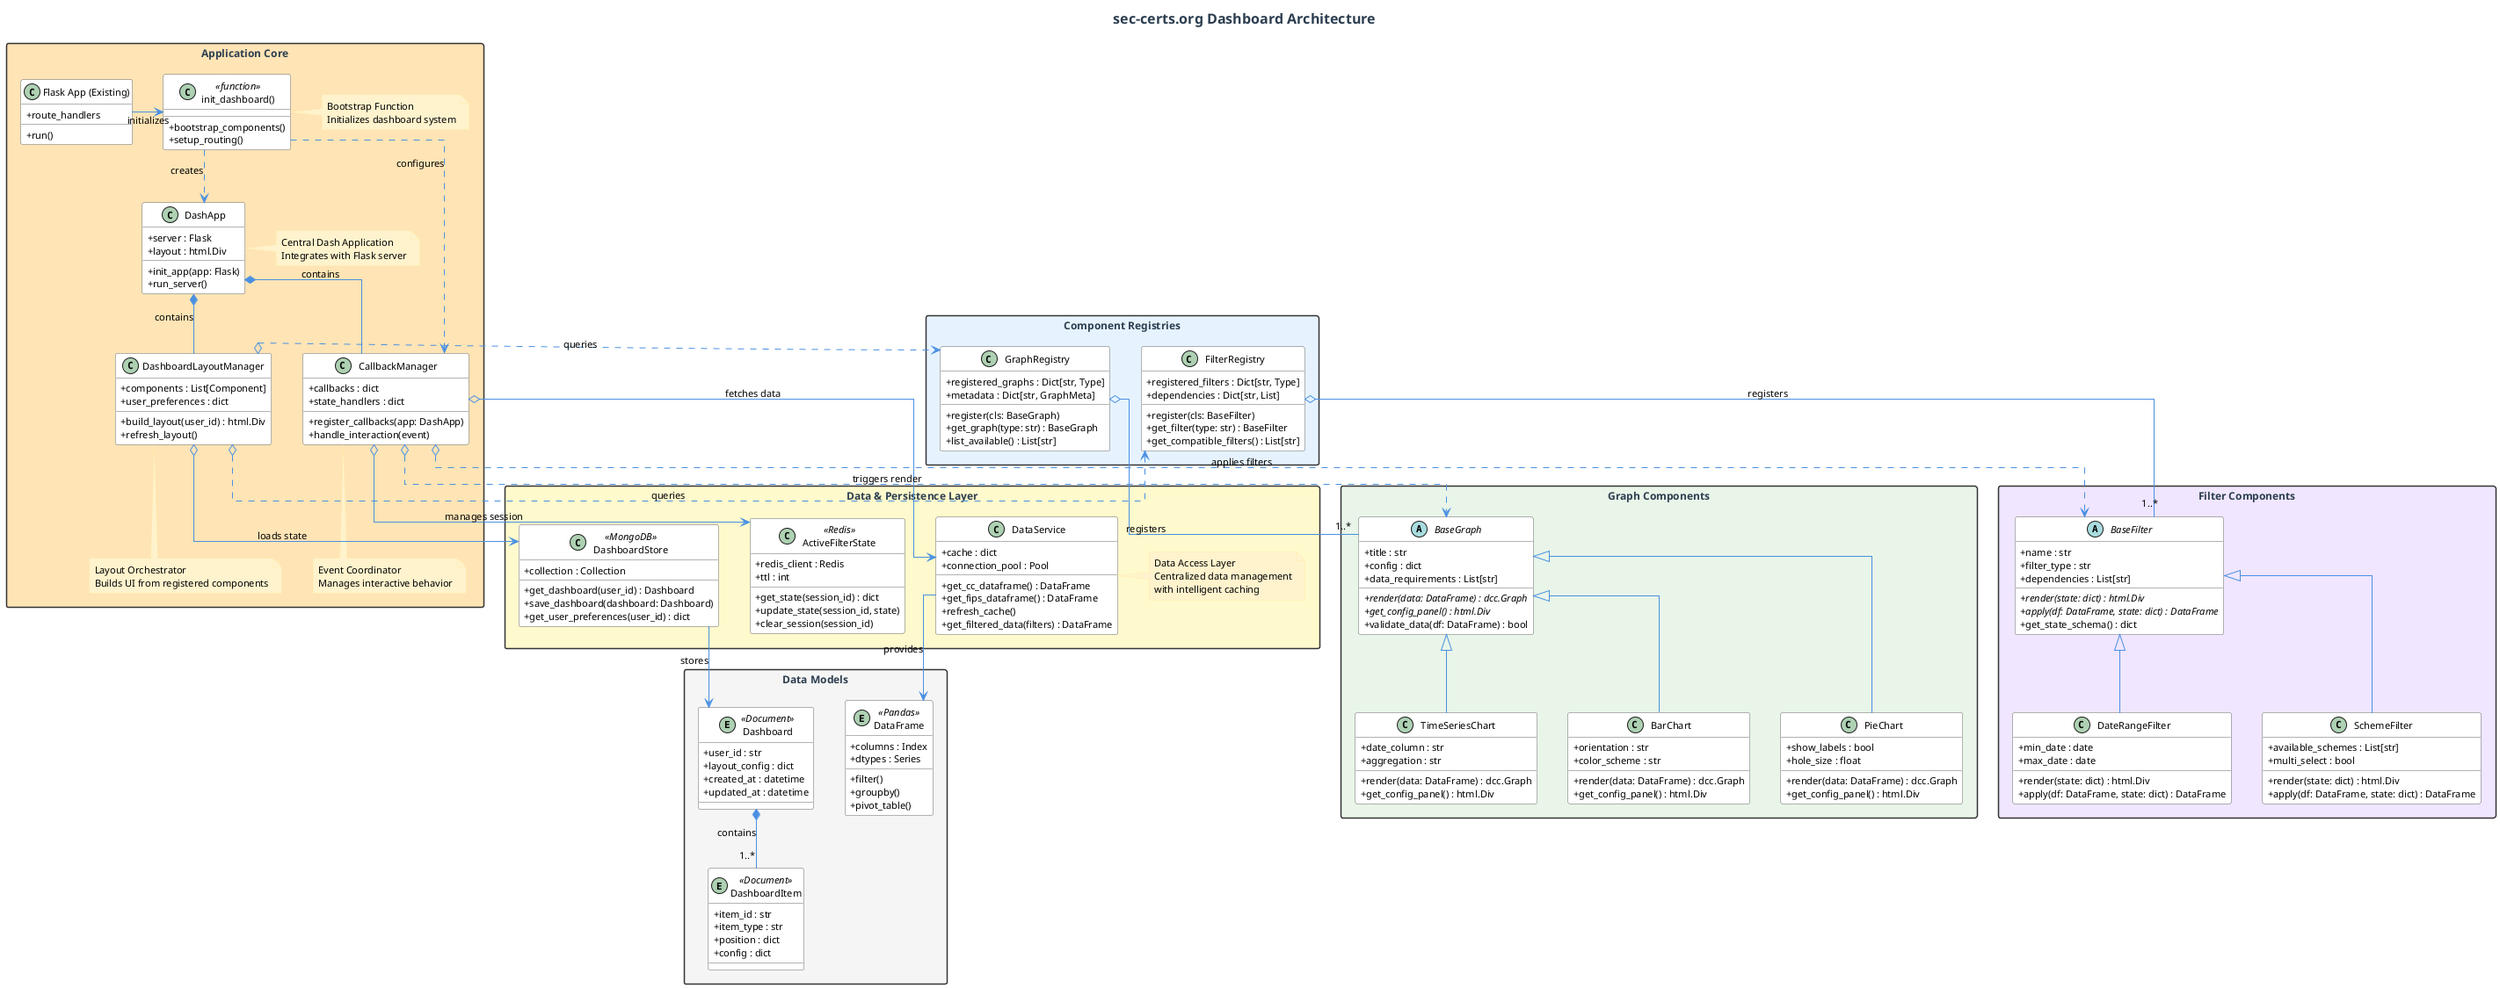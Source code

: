 @startuml DashboardArchitecture
skinparam backgroundColor white
skinparam classAttributeIconSize 0
skinparam linetype ortho
skinparam packageStyle rectangle

skinparam packageBorderColor #333333
skinparam packageBackgroundColor #F8F9FA
skinparam classBorderColor #666666
skinparam classBackgroundColor white
skinparam arrowColor #4A90E2
skinparam noteBackgroundColor #FFF3CD
skinparam noteBorderColor #FFEAA7

' Font settings
skinparam defaultFontSize 11
skinparam classFontSize 11
skinparam packageFontSize 12
skinparam titleFontSize 16
skinparam classFontColor black
skinparam packageFontColor #2C3E50
skinparam titleFontColor #2C3E50

title sec-certs.org Dashboard Architecture

package "Application Core" #FFE4B5 {
    class "Flask App (Existing)" as FlaskApp {
        + run()
        + route_handlers
    }

    class DashApp {
        + server : Flask
        + layout : html.Div
        + init_app(app: Flask)
        + run_server()
    }
    note right of DashApp : Central Dash Application\nIntegrates with Flask server

    class DashboardLayoutManager {
        + components : List[Component]
        + user_preferences : dict
        + build_layout(user_id) : html.Div
        + refresh_layout()
    }
    note bottom of DashboardLayoutManager : Layout Orchestrator\nBuilds UI from registered components

    class CallbackManager {
        + callbacks : dict
        + state_handlers : dict
        + register_callbacks(app: DashApp)
        + handle_interaction(event)
    }
    note bottom of CallbackManager : Event Coordinator\nManages interactive behavior

    class "init_dashboard()" as Init <<function>> {
        + bootstrap_components()
        + setup_routing()
    }
    note right of Init : Bootstrap Function\nInitializes dashboard system

    Init ..> DashApp : creates
    Init ..> CallbackManager : configures
}

package "Component Registries" #E6F3FF {
    class GraphRegistry {
        + registered_graphs : Dict[str, Type]
        + metadata : Dict[str, GraphMeta]
        + register(cls: BaseGraph)
        + get_graph(type: str) : BaseGraph
        + list_available() : List[str]
    }

    class FilterRegistry {
        + registered_filters : Dict[str, Type]
        + dependencies : Dict[str, List]
        + register(cls: BaseFilter)
        + get_filter(type: str) : BaseFilter
        + get_compatible_filters() : List[str]
    }
}

package "Graph Components" #E8F5E8 {
    abstract class BaseGraph {
        + title : str
        + config : dict
        + data_requirements : List[str]
        {abstract} + render(data: DataFrame) : dcc.Graph
        {abstract} + get_config_panel() : html.Div
        + validate_data(df: DataFrame) : bool
    }
    
    class BarChart {
        + orientation : str
        + color_scheme : str
        + render(data: DataFrame) : dcc.Graph
        + get_config_panel() : html.Div
    }
    
    class PieChart {
        + show_labels : bool
        + hole_size : float
        + render(data: DataFrame) : dcc.Graph
        + get_config_panel() : html.Div
    }
    
    class TimeSeriesChart {
        + date_column : str
        + aggregation : str
        + render(data: DataFrame) : dcc.Graph
        + get_config_panel() : html.Div
    }

    BarChart -up-|> BaseGraph
    PieChart -up-|> BaseGraph  
    TimeSeriesChart -up-|> BaseGraph
}

package "Filter Components" #F0E6FF {
    abstract class BaseFilter {
        + name : str
        + filter_type : str
        + dependencies : List[str]
        {abstract} + render(state: dict) : html.Div
        {abstract} + apply(df: DataFrame, state: dict) : DataFrame
        + get_state_schema() : dict
    }
    
    class DateRangeFilter {
        + min_date : date
        + max_date : date
        + render(state: dict) : html.Div
        + apply(df: DataFrame, state: dict) : DataFrame
    }
    
    class SchemeFilter {
        + available_schemes : List[str]
        + multi_select : bool
        + render(state: dict) : html.Div
        + apply(df: DataFrame, state: dict) : DataFrame
    }

    DateRangeFilter -up-|> BaseFilter
    SchemeFilter -up-|> BaseFilter
}

package "Data & Persistence Layer" #FFFACD {
    class DataService {
        + cache : dict
        + connection_pool : Pool
        + get_cc_dataframe() : DataFrame
        + get_fips_dataframe() : DataFrame
        + refresh_cache()
        + get_filtered_data(filters) : DataFrame
    }
    note right of DataService : Data Access Layer\nCentralized data management\nwith intelligent caching

    class DashboardStore <<MongoDB>> {
        + collection : Collection
        + get_dashboard(user_id) : Dashboard
        + save_dashboard(dashboard: Dashboard)
        + get_user_preferences(user_id) : dict
    }

    class ActiveFilterState <<Redis>> {
        + redis_client : Redis
        + ttl : int
        + get_state(session_id) : dict
        + update_state(session_id, state)
        + clear_session(session_id)
    }
}

package "Data Models" #F5F5F5 {
    entity DataFrame <<Pandas>> {
        + columns : Index
        + dtypes : Series
        + filter()
        + groupby()
        + pivot_table()
    }
    
    entity Dashboard <<Document>> {
        + user_id : str
        + layout_config : dict
        + created_at : datetime
        + updated_at : datetime
    }
    
    entity DashboardItem <<Document>> {
        + item_id : str
        + item_type : str
        + position : dict
        + config : dict
    }
}

' Relationships
FlaskApp -right-> Init : initializes

DashApp *-down- DashboardLayoutManager : contains
DashApp *-down- CallbackManager : contains

DashboardLayoutManager o.right.> GraphRegistry : queries
DashboardLayoutManager o.right.> FilterRegistry : queries
DashboardLayoutManager o-down-> DashboardStore : loads state

CallbackManager o-down-> ActiveFilterState : manages session
CallbackManager o-down-> DataService : fetches data
CallbackManager o.right.> BaseGraph : triggers render
CallbackManager o.right.> BaseFilter : applies filters

GraphRegistry o-down- "1..*" BaseGraph : registers
FilterRegistry o-down- "1..*" BaseFilter : registers

DataService -down-> DataFrame : provides
DashboardStore -down-> Dashboard : stores
Dashboard *-down- "1..*" DashboardItem : contains

@enduml
